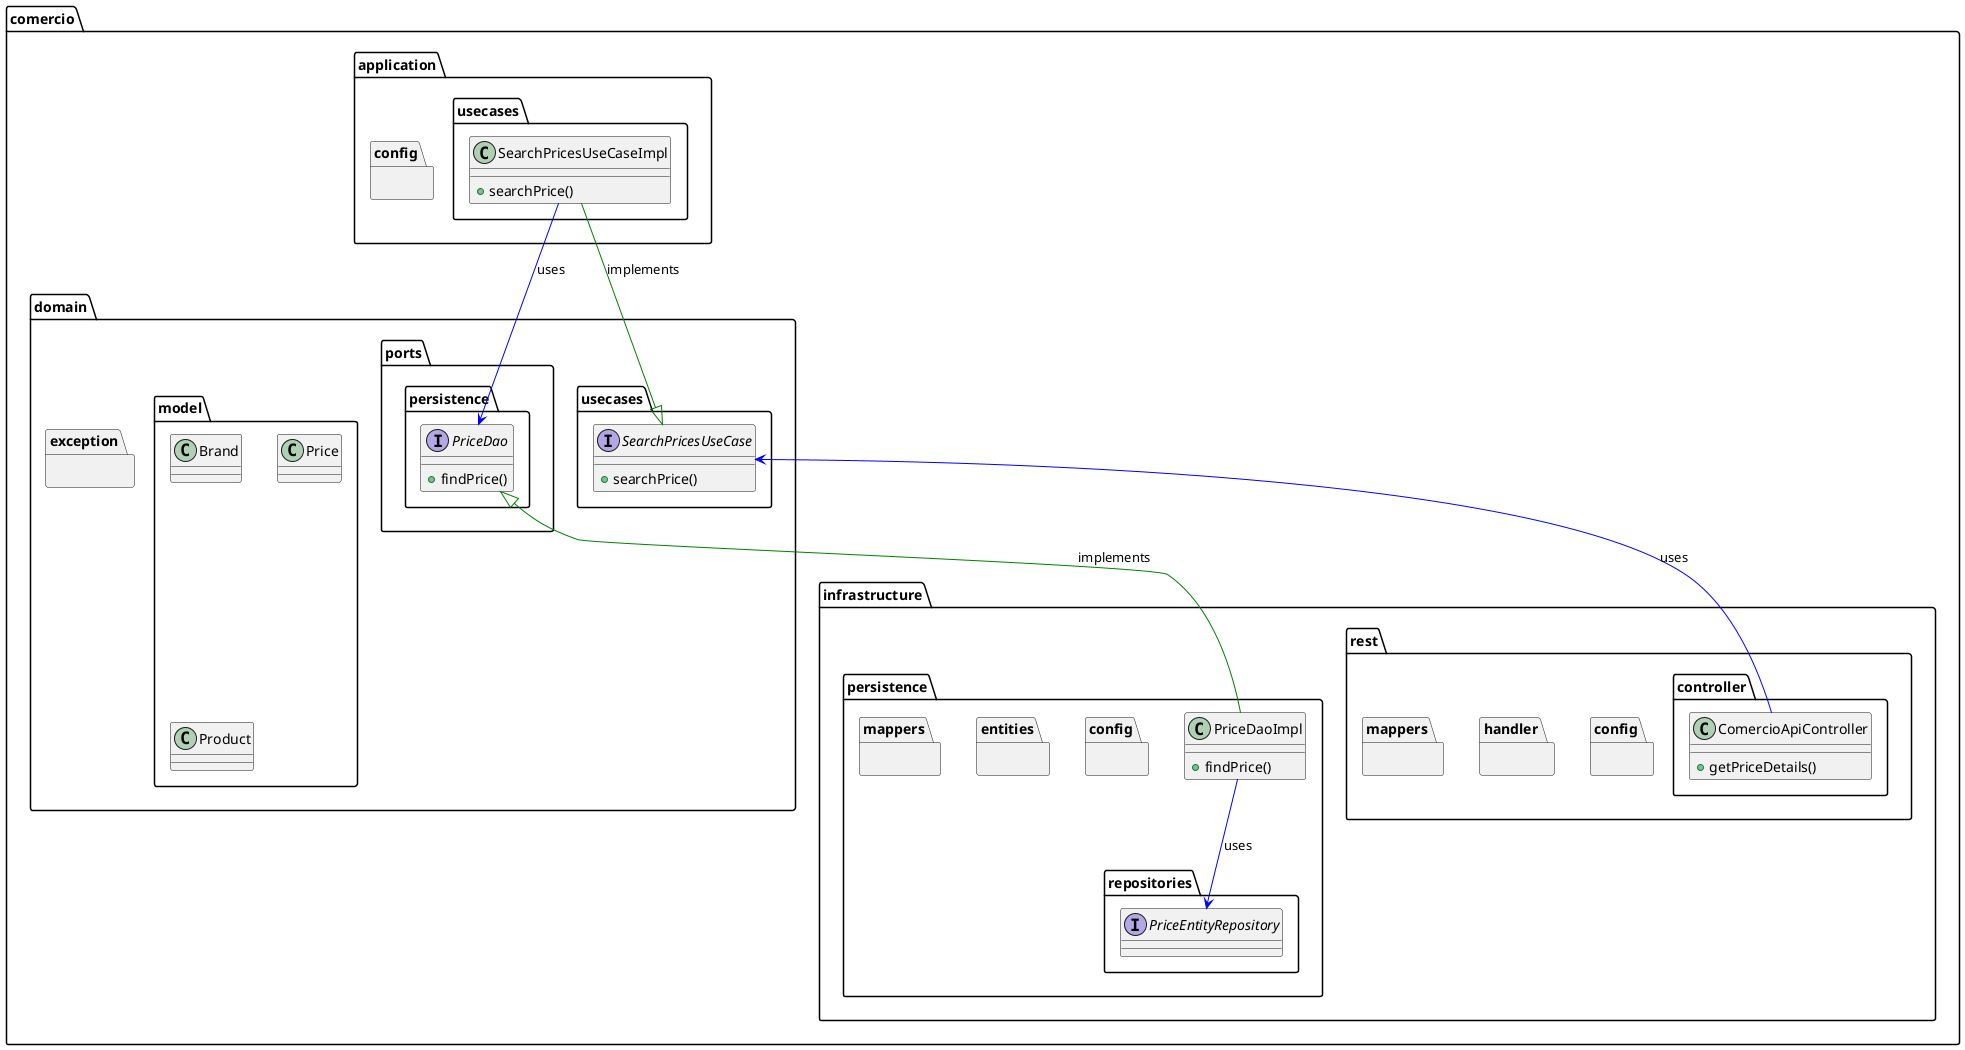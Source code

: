 @startuml
'https://plantuml.com/class-diagram

package "...comercio" {
    package "application" {
        package "config" {}
        package "usecases" {
            class SearchPricesUseCaseImpl {
                +searchPrice()
            }
        }
    }
    package "domain" {
        package "model" {
            class Brand
            class Price
            class Product
        }
        package "exception" {}
        package "ports.persistence" {
            interface PriceDao {
                +findPrice()
            }
        }
        package "usecases" {
            interface SearchPricesUseCase {
                +searchPrice()
            }
        }
    }
    package "infrastructure" {
        package "persistence" {
            package "config" {}
            package "entities" {}
            package "mappers" {}
            class PriceDaoImpl {
                +findPrice()
            }
            package "repositories" {
                interface PriceEntityRepository
            }
        }
        package "rest" {
            package "config" {}
            package "controller" {
                class ComercioApiController {
                    +getPriceDetails()
                }
            }
            package "handler" {}
            package "mappers" {}
        }
    }
}

PriceDao <|-[#green]- PriceDaoImpl : implements
SearchPricesUseCase <|-[#green]- SearchPricesUseCaseImpl : implements
SearchPricesUseCaseImpl -[#blue]-> PriceDao : uses
ComercioApiController -[#blue]-> SearchPricesUseCase : uses
PriceDaoImpl -[#blue]-> PriceEntityRepository : uses

@enduml